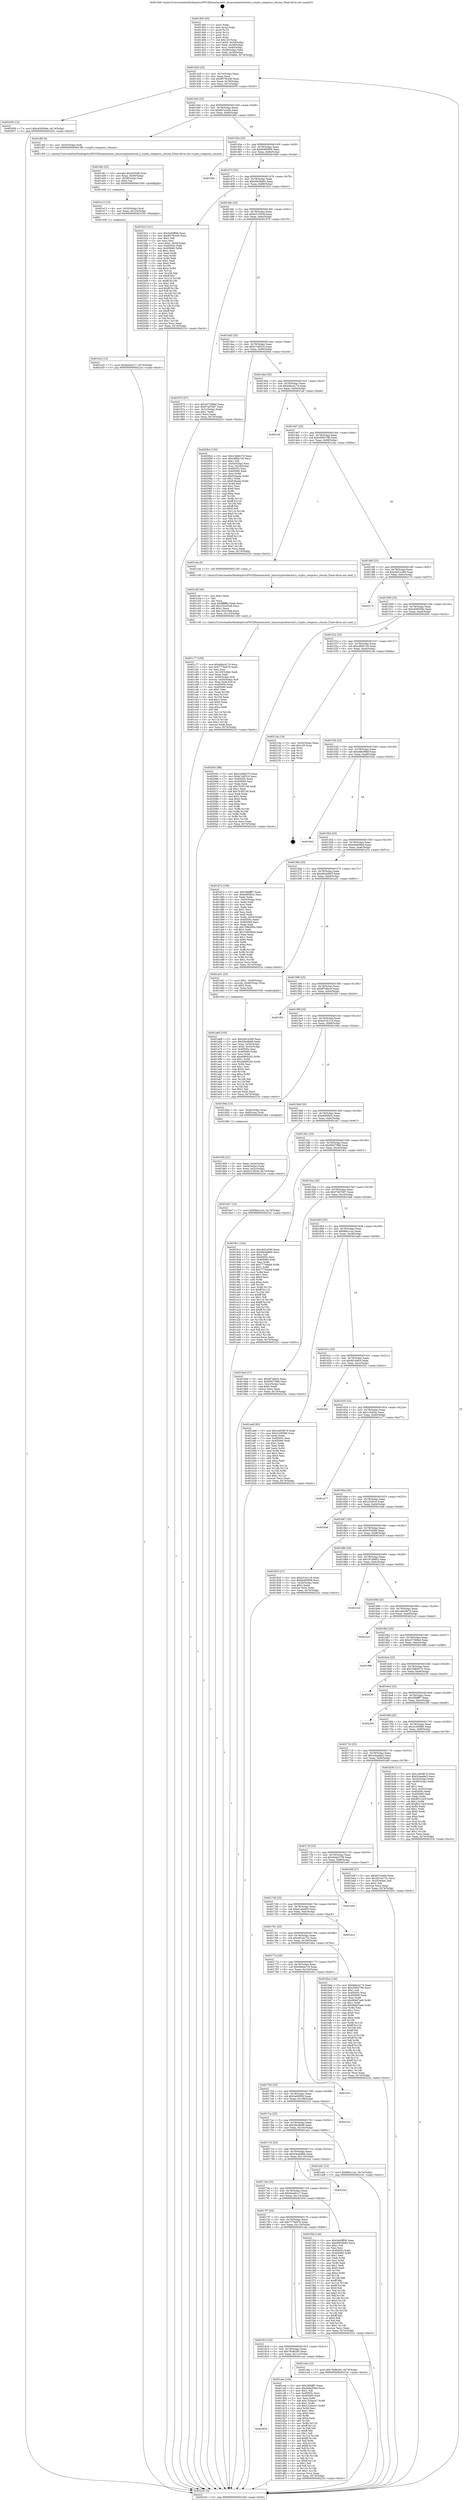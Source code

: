 digraph "0x401400" {
  label = "0x401400 (/mnt/c/Users/mathe/Desktop/tcc/POCII/binaries/extr_linuxcryptointernal.h_crypto_compress_ctxsize_Final-ollvm.out::main(0))"
  labelloc = "t"
  node[shape=record]

  Entry [label="",width=0.3,height=0.3,shape=circle,fillcolor=black,style=filled]
  "0x40142d" [label="{
     0x40142d [23]\l
     | [instrs]\l
     &nbsp;&nbsp;0x40142d \<+3\>: mov -0x74(%rbp),%eax\l
     &nbsp;&nbsp;0x401430 \<+2\>: mov %eax,%ecx\l
     &nbsp;&nbsp;0x401432 \<+6\>: sub $0x8079c440,%ecx\l
     &nbsp;&nbsp;0x401438 \<+3\>: mov %eax,-0x78(%rbp)\l
     &nbsp;&nbsp;0x40143b \<+3\>: mov %ecx,-0x7c(%rbp)\l
     &nbsp;&nbsp;0x40143e \<+6\>: je 0000000000402050 \<main+0xc50\>\l
  }"]
  "0x402050" [label="{
     0x402050 [12]\l
     | [instrs]\l
     &nbsp;&nbsp;0x402050 \<+7\>: movl $0xc838306e,-0x74(%rbp)\l
     &nbsp;&nbsp;0x402057 \<+5\>: jmp 000000000040223c \<main+0xe3c\>\l
  }"]
  "0x401444" [label="{
     0x401444 [22]\l
     | [instrs]\l
     &nbsp;&nbsp;0x401444 \<+5\>: jmp 0000000000401449 \<main+0x49\>\l
     &nbsp;&nbsp;0x401449 \<+3\>: mov -0x78(%rbp),%eax\l
     &nbsp;&nbsp;0x40144c \<+5\>: sub $0x847ece0e,%eax\l
     &nbsp;&nbsp;0x401451 \<+3\>: mov %eax,-0x80(%rbp)\l
     &nbsp;&nbsp;0x401454 \<+6\>: je 0000000000401df3 \<main+0x9f3\>\l
  }"]
  Exit [label="",width=0.3,height=0.3,shape=circle,fillcolor=black,style=filled,peripheries=2]
  "0x401df3" [label="{
     0x401df3 [9]\l
     | [instrs]\l
     &nbsp;&nbsp;0x401df3 \<+4\>: mov -0x50(%rbp),%rdi\l
     &nbsp;&nbsp;0x401df7 \<+5\>: call 00000000004013f0 \<crypto_compress_ctxsize\>\l
     | [calls]\l
     &nbsp;&nbsp;0x4013f0 \{1\} (/mnt/c/Users/mathe/Desktop/tcc/POCII/binaries/extr_linuxcryptointernal.h_crypto_compress_ctxsize_Final-ollvm.out::crypto_compress_ctxsize)\l
  }"]
  "0x40145a" [label="{
     0x40145a [25]\l
     | [instrs]\l
     &nbsp;&nbsp;0x40145a \<+5\>: jmp 000000000040145f \<main+0x5f\>\l
     &nbsp;&nbsp;0x40145f \<+3\>: mov -0x78(%rbp),%eax\l
     &nbsp;&nbsp;0x401462 \<+5\>: sub $0x8c695f09,%eax\l
     &nbsp;&nbsp;0x401467 \<+6\>: mov %eax,-0x84(%rbp)\l
     &nbsp;&nbsp;0x40146d \<+6\>: je 000000000040184e \<main+0x44e\>\l
  }"]
  "0x401e22" [label="{
     0x401e22 [12]\l
     | [instrs]\l
     &nbsp;&nbsp;0x401e22 \<+7\>: movl $0x6eea61c7,-0x74(%rbp)\l
     &nbsp;&nbsp;0x401e29 \<+5\>: jmp 000000000040223c \<main+0xe3c\>\l
  }"]
  "0x40184e" [label="{
     0x40184e\l
  }", style=dashed]
  "0x401473" [label="{
     0x401473 [25]\l
     | [instrs]\l
     &nbsp;&nbsp;0x401473 \<+5\>: jmp 0000000000401478 \<main+0x78\>\l
     &nbsp;&nbsp;0x401478 \<+3\>: mov -0x78(%rbp),%eax\l
     &nbsp;&nbsp;0x40147b \<+5\>: sub $0x94638d0c,%eax\l
     &nbsp;&nbsp;0x401480 \<+6\>: mov %eax,-0x88(%rbp)\l
     &nbsp;&nbsp;0x401486 \<+6\>: je 0000000000401fc3 \<main+0xbc3\>\l
  }"]
  "0x401e13" [label="{
     0x401e13 [15]\l
     | [instrs]\l
     &nbsp;&nbsp;0x401e13 \<+4\>: mov -0x50(%rbp),%rdi\l
     &nbsp;&nbsp;0x401e17 \<+6\>: mov %eax,-0x124(%rbp)\l
     &nbsp;&nbsp;0x401e1d \<+5\>: call 0000000000401030 \<free@plt\>\l
     | [calls]\l
     &nbsp;&nbsp;0x401030 \{1\} (unknown)\l
  }"]
  "0x401fc3" [label="{
     0x401fc3 [141]\l
     | [instrs]\l
     &nbsp;&nbsp;0x401fc3 \<+5\>: mov $0x5a00ff36,%eax\l
     &nbsp;&nbsp;0x401fc8 \<+5\>: mov $0x8079c440,%ecx\l
     &nbsp;&nbsp;0x401fcd \<+2\>: mov $0x1,%dl\l
     &nbsp;&nbsp;0x401fcf \<+2\>: xor %esi,%esi\l
     &nbsp;&nbsp;0x401fd1 \<+7\>: movl $0x0,-0x34(%rbp)\l
     &nbsp;&nbsp;0x401fd8 \<+7\>: mov 0x40505c,%edi\l
     &nbsp;&nbsp;0x401fdf \<+8\>: mov 0x405060,%r8d\l
     &nbsp;&nbsp;0x401fe7 \<+3\>: sub $0x1,%esi\l
     &nbsp;&nbsp;0x401fea \<+3\>: mov %edi,%r9d\l
     &nbsp;&nbsp;0x401fed \<+3\>: add %esi,%r9d\l
     &nbsp;&nbsp;0x401ff0 \<+4\>: imul %r9d,%edi\l
     &nbsp;&nbsp;0x401ff4 \<+3\>: and $0x1,%edi\l
     &nbsp;&nbsp;0x401ff7 \<+3\>: cmp $0x0,%edi\l
     &nbsp;&nbsp;0x401ffa \<+4\>: sete %r10b\l
     &nbsp;&nbsp;0x401ffe \<+4\>: cmp $0xa,%r8d\l
     &nbsp;&nbsp;0x402002 \<+4\>: setl %r11b\l
     &nbsp;&nbsp;0x402006 \<+3\>: mov %r10b,%bl\l
     &nbsp;&nbsp;0x402009 \<+3\>: xor $0xff,%bl\l
     &nbsp;&nbsp;0x40200c \<+3\>: mov %r11b,%r14b\l
     &nbsp;&nbsp;0x40200f \<+4\>: xor $0xff,%r14b\l
     &nbsp;&nbsp;0x402013 \<+3\>: xor $0x1,%dl\l
     &nbsp;&nbsp;0x402016 \<+3\>: mov %bl,%r15b\l
     &nbsp;&nbsp;0x402019 \<+4\>: and $0xff,%r15b\l
     &nbsp;&nbsp;0x40201d \<+3\>: and %dl,%r10b\l
     &nbsp;&nbsp;0x402020 \<+3\>: mov %r14b,%r12b\l
     &nbsp;&nbsp;0x402023 \<+4\>: and $0xff,%r12b\l
     &nbsp;&nbsp;0x402027 \<+3\>: and %dl,%r11b\l
     &nbsp;&nbsp;0x40202a \<+3\>: or %r10b,%r15b\l
     &nbsp;&nbsp;0x40202d \<+3\>: or %r11b,%r12b\l
     &nbsp;&nbsp;0x402030 \<+3\>: xor %r12b,%r15b\l
     &nbsp;&nbsp;0x402033 \<+3\>: or %r14b,%bl\l
     &nbsp;&nbsp;0x402036 \<+3\>: xor $0xff,%bl\l
     &nbsp;&nbsp;0x402039 \<+3\>: or $0x1,%dl\l
     &nbsp;&nbsp;0x40203c \<+2\>: and %dl,%bl\l
     &nbsp;&nbsp;0x40203e \<+3\>: or %bl,%r15b\l
     &nbsp;&nbsp;0x402041 \<+4\>: test $0x1,%r15b\l
     &nbsp;&nbsp;0x402045 \<+3\>: cmovne %ecx,%eax\l
     &nbsp;&nbsp;0x402048 \<+3\>: mov %eax,-0x74(%rbp)\l
     &nbsp;&nbsp;0x40204b \<+5\>: jmp 000000000040223c \<main+0xe3c\>\l
  }"]
  "0x40148c" [label="{
     0x40148c [25]\l
     | [instrs]\l
     &nbsp;&nbsp;0x40148c \<+5\>: jmp 0000000000401491 \<main+0x91\>\l
     &nbsp;&nbsp;0x401491 \<+3\>: mov -0x78(%rbp),%eax\l
     &nbsp;&nbsp;0x401494 \<+5\>: sub $0xb313054f,%eax\l
     &nbsp;&nbsp;0x401499 \<+6\>: mov %eax,-0x8c(%rbp)\l
     &nbsp;&nbsp;0x40149f \<+6\>: je 0000000000401970 \<main+0x570\>\l
  }"]
  "0x401dfc" [label="{
     0x401dfc [23]\l
     | [instrs]\l
     &nbsp;&nbsp;0x401dfc \<+10\>: movabs $0x4030d6,%rdi\l
     &nbsp;&nbsp;0x401e06 \<+3\>: mov %eax,-0x58(%rbp)\l
     &nbsp;&nbsp;0x401e09 \<+3\>: mov -0x58(%rbp),%esi\l
     &nbsp;&nbsp;0x401e0c \<+2\>: mov $0x0,%al\l
     &nbsp;&nbsp;0x401e0e \<+5\>: call 0000000000401040 \<printf@plt\>\l
     | [calls]\l
     &nbsp;&nbsp;0x401040 \{1\} (unknown)\l
  }"]
  "0x401970" [label="{
     0x401970 [27]\l
     | [instrs]\l
     &nbsp;&nbsp;0x401970 \<+5\>: mov $0x207368e0,%eax\l
     &nbsp;&nbsp;0x401975 \<+5\>: mov $0xf74d7b87,%ecx\l
     &nbsp;&nbsp;0x40197a \<+3\>: mov -0x2c(%rbp),%edx\l
     &nbsp;&nbsp;0x40197d \<+3\>: cmp $0x1,%edx\l
     &nbsp;&nbsp;0x401980 \<+3\>: cmovl %ecx,%eax\l
     &nbsp;&nbsp;0x401983 \<+3\>: mov %eax,-0x74(%rbp)\l
     &nbsp;&nbsp;0x401986 \<+5\>: jmp 000000000040223c \<main+0xe3c\>\l
  }"]
  "0x4014a5" [label="{
     0x4014a5 [25]\l
     | [instrs]\l
     &nbsp;&nbsp;0x4014a5 \<+5\>: jmp 00000000004014aa \<main+0xaa\>\l
     &nbsp;&nbsp;0x4014aa \<+3\>: mov -0x78(%rbp),%eax\l
     &nbsp;&nbsp;0x4014ad \<+5\>: sub $0xb7c6f316,%eax\l
     &nbsp;&nbsp;0x4014b2 \<+6\>: mov %eax,-0x90(%rbp)\l
     &nbsp;&nbsp;0x4014b8 \<+6\>: je 00000000004020b4 \<main+0xcb4\>\l
  }"]
  "0x401829" [label="{
     0x401829\l
  }", style=dashed]
  "0x4020b4" [label="{
     0x4020b4 [150]\l
     | [instrs]\l
     &nbsp;&nbsp;0x4020b4 \<+5\>: mov $0x23db8270,%eax\l
     &nbsp;&nbsp;0x4020b9 \<+5\>: mov $0xc8f0b129,%ecx\l
     &nbsp;&nbsp;0x4020be \<+2\>: mov $0x1,%dl\l
     &nbsp;&nbsp;0x4020c0 \<+3\>: mov -0x34(%rbp),%esi\l
     &nbsp;&nbsp;0x4020c3 \<+3\>: mov %esi,-0x24(%rbp)\l
     &nbsp;&nbsp;0x4020c6 \<+7\>: mov 0x40505c,%esi\l
     &nbsp;&nbsp;0x4020cd \<+7\>: mov 0x405060,%edi\l
     &nbsp;&nbsp;0x4020d4 \<+3\>: mov %esi,%r8d\l
     &nbsp;&nbsp;0x4020d7 \<+7\>: add $0xf19aa4e,%r8d\l
     &nbsp;&nbsp;0x4020de \<+4\>: sub $0x1,%r8d\l
     &nbsp;&nbsp;0x4020e2 \<+7\>: sub $0xf19aa4e,%r8d\l
     &nbsp;&nbsp;0x4020e9 \<+4\>: imul %r8d,%esi\l
     &nbsp;&nbsp;0x4020ed \<+3\>: and $0x1,%esi\l
     &nbsp;&nbsp;0x4020f0 \<+3\>: cmp $0x0,%esi\l
     &nbsp;&nbsp;0x4020f3 \<+4\>: sete %r9b\l
     &nbsp;&nbsp;0x4020f7 \<+3\>: cmp $0xa,%edi\l
     &nbsp;&nbsp;0x4020fa \<+4\>: setl %r10b\l
     &nbsp;&nbsp;0x4020fe \<+3\>: mov %r9b,%r11b\l
     &nbsp;&nbsp;0x402101 \<+4\>: xor $0xff,%r11b\l
     &nbsp;&nbsp;0x402105 \<+3\>: mov %r10b,%bl\l
     &nbsp;&nbsp;0x402108 \<+3\>: xor $0xff,%bl\l
     &nbsp;&nbsp;0x40210b \<+3\>: xor $0x0,%dl\l
     &nbsp;&nbsp;0x40210e \<+3\>: mov %r11b,%r14b\l
     &nbsp;&nbsp;0x402111 \<+4\>: and $0x0,%r14b\l
     &nbsp;&nbsp;0x402115 \<+3\>: and %dl,%r9b\l
     &nbsp;&nbsp;0x402118 \<+3\>: mov %bl,%r15b\l
     &nbsp;&nbsp;0x40211b \<+4\>: and $0x0,%r15b\l
     &nbsp;&nbsp;0x40211f \<+3\>: and %dl,%r10b\l
     &nbsp;&nbsp;0x402122 \<+3\>: or %r9b,%r14b\l
     &nbsp;&nbsp;0x402125 \<+3\>: or %r10b,%r15b\l
     &nbsp;&nbsp;0x402128 \<+3\>: xor %r15b,%r14b\l
     &nbsp;&nbsp;0x40212b \<+3\>: or %bl,%r11b\l
     &nbsp;&nbsp;0x40212e \<+4\>: xor $0xff,%r11b\l
     &nbsp;&nbsp;0x402132 \<+3\>: or $0x0,%dl\l
     &nbsp;&nbsp;0x402135 \<+3\>: and %dl,%r11b\l
     &nbsp;&nbsp;0x402138 \<+3\>: or %r11b,%r14b\l
     &nbsp;&nbsp;0x40213b \<+4\>: test $0x1,%r14b\l
     &nbsp;&nbsp;0x40213f \<+3\>: cmovne %ecx,%eax\l
     &nbsp;&nbsp;0x402142 \<+3\>: mov %eax,-0x74(%rbp)\l
     &nbsp;&nbsp;0x402145 \<+5\>: jmp 000000000040223c \<main+0xe3c\>\l
  }"]
  "0x4014be" [label="{
     0x4014be [25]\l
     | [instrs]\l
     &nbsp;&nbsp;0x4014be \<+5\>: jmp 00000000004014c3 \<main+0xc3\>\l
     &nbsp;&nbsp;0x4014c3 \<+3\>: mov -0x78(%rbp),%eax\l
     &nbsp;&nbsp;0x4014c6 \<+5\>: sub $0xbbbc4174,%eax\l
     &nbsp;&nbsp;0x4014cb \<+6\>: mov %eax,-0x94(%rbp)\l
     &nbsp;&nbsp;0x4014d1 \<+6\>: je 00000000004021af \<main+0xdaf\>\l
  }"]
  "0x401cea" [label="{
     0x401cea [144]\l
     | [instrs]\l
     &nbsp;&nbsp;0x401cea \<+5\>: mov $0x28fdfff7,%eax\l
     &nbsp;&nbsp;0x401cef \<+5\>: mov $0xd4de00bd,%ecx\l
     &nbsp;&nbsp;0x401cf4 \<+2\>: mov $0x1,%dl\l
     &nbsp;&nbsp;0x401cf6 \<+7\>: mov 0x40505c,%esi\l
     &nbsp;&nbsp;0x401cfd \<+7\>: mov 0x405060,%edi\l
     &nbsp;&nbsp;0x401d04 \<+3\>: mov %esi,%r8d\l
     &nbsp;&nbsp;0x401d07 \<+7\>: add $0x132dace7,%r8d\l
     &nbsp;&nbsp;0x401d0e \<+4\>: sub $0x1,%r8d\l
     &nbsp;&nbsp;0x401d12 \<+7\>: sub $0x132dace7,%r8d\l
     &nbsp;&nbsp;0x401d19 \<+4\>: imul %r8d,%esi\l
     &nbsp;&nbsp;0x401d1d \<+3\>: and $0x1,%esi\l
     &nbsp;&nbsp;0x401d20 \<+3\>: cmp $0x0,%esi\l
     &nbsp;&nbsp;0x401d23 \<+4\>: sete %r9b\l
     &nbsp;&nbsp;0x401d27 \<+3\>: cmp $0xa,%edi\l
     &nbsp;&nbsp;0x401d2a \<+4\>: setl %r10b\l
     &nbsp;&nbsp;0x401d2e \<+3\>: mov %r9b,%r11b\l
     &nbsp;&nbsp;0x401d31 \<+4\>: xor $0xff,%r11b\l
     &nbsp;&nbsp;0x401d35 \<+3\>: mov %r10b,%bl\l
     &nbsp;&nbsp;0x401d38 \<+3\>: xor $0xff,%bl\l
     &nbsp;&nbsp;0x401d3b \<+3\>: xor $0x1,%dl\l
     &nbsp;&nbsp;0x401d3e \<+3\>: mov %r11b,%r14b\l
     &nbsp;&nbsp;0x401d41 \<+4\>: and $0xff,%r14b\l
     &nbsp;&nbsp;0x401d45 \<+3\>: and %dl,%r9b\l
     &nbsp;&nbsp;0x401d48 \<+3\>: mov %bl,%r15b\l
     &nbsp;&nbsp;0x401d4b \<+4\>: and $0xff,%r15b\l
     &nbsp;&nbsp;0x401d4f \<+3\>: and %dl,%r10b\l
     &nbsp;&nbsp;0x401d52 \<+3\>: or %r9b,%r14b\l
     &nbsp;&nbsp;0x401d55 \<+3\>: or %r10b,%r15b\l
     &nbsp;&nbsp;0x401d58 \<+3\>: xor %r15b,%r14b\l
     &nbsp;&nbsp;0x401d5b \<+3\>: or %bl,%r11b\l
     &nbsp;&nbsp;0x401d5e \<+4\>: xor $0xff,%r11b\l
     &nbsp;&nbsp;0x401d62 \<+3\>: or $0x1,%dl\l
     &nbsp;&nbsp;0x401d65 \<+3\>: and %dl,%r11b\l
     &nbsp;&nbsp;0x401d68 \<+3\>: or %r11b,%r14b\l
     &nbsp;&nbsp;0x401d6b \<+4\>: test $0x1,%r14b\l
     &nbsp;&nbsp;0x401d6f \<+3\>: cmovne %ecx,%eax\l
     &nbsp;&nbsp;0x401d72 \<+3\>: mov %eax,-0x74(%rbp)\l
     &nbsp;&nbsp;0x401d75 \<+5\>: jmp 000000000040223c \<main+0xe3c\>\l
  }"]
  "0x4021af" [label="{
     0x4021af\l
  }", style=dashed]
  "0x4014d7" [label="{
     0x4014d7 [25]\l
     | [instrs]\l
     &nbsp;&nbsp;0x4014d7 \<+5\>: jmp 00000000004014dc \<main+0xdc\>\l
     &nbsp;&nbsp;0x4014dc \<+3\>: mov -0x78(%rbp),%eax\l
     &nbsp;&nbsp;0x4014df \<+5\>: sub $0xc090279b,%eax\l
     &nbsp;&nbsp;0x4014e4 \<+6\>: mov %eax,-0x98(%rbp)\l
     &nbsp;&nbsp;0x4014ea \<+6\>: je 0000000000401c4a \<main+0x84a\>\l
  }"]
  "0x401810" [label="{
     0x401810 [25]\l
     | [instrs]\l
     &nbsp;&nbsp;0x401810 \<+5\>: jmp 0000000000401815 \<main+0x415\>\l
     &nbsp;&nbsp;0x401815 \<+3\>: mov -0x78(%rbp),%eax\l
     &nbsp;&nbsp;0x401818 \<+5\>: sub $0x78cf6295,%eax\l
     &nbsp;&nbsp;0x40181d \<+6\>: mov %eax,-0x11c(%rbp)\l
     &nbsp;&nbsp;0x401823 \<+6\>: je 0000000000401cea \<main+0x8ea\>\l
  }"]
  "0x401c4a" [label="{
     0x401c4a [5]\l
     | [instrs]\l
     &nbsp;&nbsp;0x401c4a \<+5\>: call 0000000000401160 \<next_i\>\l
     | [calls]\l
     &nbsp;&nbsp;0x401160 \{1\} (/mnt/c/Users/mathe/Desktop/tcc/POCII/binaries/extr_linuxcryptointernal.h_crypto_compress_ctxsize_Final-ollvm.out::next_i)\l
  }"]
  "0x4014f0" [label="{
     0x4014f0 [25]\l
     | [instrs]\l
     &nbsp;&nbsp;0x4014f0 \<+5\>: jmp 00000000004014f5 \<main+0xf5\>\l
     &nbsp;&nbsp;0x4014f5 \<+3\>: mov -0x78(%rbp),%eax\l
     &nbsp;&nbsp;0x4014f8 \<+5\>: sub $0xc6d1a399,%eax\l
     &nbsp;&nbsp;0x4014fd \<+6\>: mov %eax,-0x9c(%rbp)\l
     &nbsp;&nbsp;0x401503 \<+6\>: je 0000000000402175 \<main+0xd75\>\l
  }"]
  "0x401cde" [label="{
     0x401cde [12]\l
     | [instrs]\l
     &nbsp;&nbsp;0x401cde \<+7\>: movl $0x78cf6295,-0x74(%rbp)\l
     &nbsp;&nbsp;0x401ce5 \<+5\>: jmp 000000000040223c \<main+0xe3c\>\l
  }"]
  "0x402175" [label="{
     0x402175\l
  }", style=dashed]
  "0x401509" [label="{
     0x401509 [25]\l
     | [instrs]\l
     &nbsp;&nbsp;0x401509 \<+5\>: jmp 000000000040150e \<main+0x10e\>\l
     &nbsp;&nbsp;0x40150e \<+3\>: mov -0x78(%rbp),%eax\l
     &nbsp;&nbsp;0x401511 \<+5\>: sub $0xc838306e,%eax\l
     &nbsp;&nbsp;0x401516 \<+6\>: mov %eax,-0xa0(%rbp)\l
     &nbsp;&nbsp;0x40151c \<+6\>: je 000000000040205c \<main+0xc5c\>\l
  }"]
  "0x4017f7" [label="{
     0x4017f7 [25]\l
     | [instrs]\l
     &nbsp;&nbsp;0x4017f7 \<+5\>: jmp 00000000004017fc \<main+0x3fc\>\l
     &nbsp;&nbsp;0x4017fc \<+3\>: mov -0x78(%rbp),%eax\l
     &nbsp;&nbsp;0x4017ff \<+5\>: sub $0x7779a97b,%eax\l
     &nbsp;&nbsp;0x401804 \<+6\>: mov %eax,-0x118(%rbp)\l
     &nbsp;&nbsp;0x40180a \<+6\>: je 0000000000401cde \<main+0x8de\>\l
  }"]
  "0x40205c" [label="{
     0x40205c [88]\l
     | [instrs]\l
     &nbsp;&nbsp;0x40205c \<+5\>: mov $0x23db8270,%eax\l
     &nbsp;&nbsp;0x402061 \<+5\>: mov $0xb7c6f316,%ecx\l
     &nbsp;&nbsp;0x402066 \<+7\>: mov 0x40505c,%edx\l
     &nbsp;&nbsp;0x40206d \<+7\>: mov 0x405060,%esi\l
     &nbsp;&nbsp;0x402074 \<+2\>: mov %edx,%edi\l
     &nbsp;&nbsp;0x402076 \<+6\>: sub $0x7b3f3136,%edi\l
     &nbsp;&nbsp;0x40207c \<+3\>: sub $0x1,%edi\l
     &nbsp;&nbsp;0x40207f \<+6\>: add $0x7b3f3136,%edi\l
     &nbsp;&nbsp;0x402085 \<+3\>: imul %edi,%edx\l
     &nbsp;&nbsp;0x402088 \<+3\>: and $0x1,%edx\l
     &nbsp;&nbsp;0x40208b \<+3\>: cmp $0x0,%edx\l
     &nbsp;&nbsp;0x40208e \<+4\>: sete %r8b\l
     &nbsp;&nbsp;0x402092 \<+3\>: cmp $0xa,%esi\l
     &nbsp;&nbsp;0x402095 \<+4\>: setl %r9b\l
     &nbsp;&nbsp;0x402099 \<+3\>: mov %r8b,%r10b\l
     &nbsp;&nbsp;0x40209c \<+3\>: and %r9b,%r10b\l
     &nbsp;&nbsp;0x40209f \<+3\>: xor %r9b,%r8b\l
     &nbsp;&nbsp;0x4020a2 \<+3\>: or %r8b,%r10b\l
     &nbsp;&nbsp;0x4020a5 \<+4\>: test $0x1,%r10b\l
     &nbsp;&nbsp;0x4020a9 \<+3\>: cmovne %ecx,%eax\l
     &nbsp;&nbsp;0x4020ac \<+3\>: mov %eax,-0x74(%rbp)\l
     &nbsp;&nbsp;0x4020af \<+5\>: jmp 000000000040223c \<main+0xe3c\>\l
  }"]
  "0x401522" [label="{
     0x401522 [25]\l
     | [instrs]\l
     &nbsp;&nbsp;0x401522 \<+5\>: jmp 0000000000401527 \<main+0x127\>\l
     &nbsp;&nbsp;0x401527 \<+3\>: mov -0x78(%rbp),%eax\l
     &nbsp;&nbsp;0x40152a \<+5\>: sub $0xc8f0b129,%eax\l
     &nbsp;&nbsp;0x40152f \<+6\>: mov %eax,-0xa4(%rbp)\l
     &nbsp;&nbsp;0x401535 \<+6\>: je 000000000040214a \<main+0xd4a\>\l
  }"]
  "0x401f3d" [label="{
     0x401f3d [134]\l
     | [instrs]\l
     &nbsp;&nbsp;0x401f3d \<+5\>: mov $0x5a00ff36,%eax\l
     &nbsp;&nbsp;0x401f42 \<+5\>: mov $0x94638d0c,%ecx\l
     &nbsp;&nbsp;0x401f47 \<+2\>: mov $0x1,%dl\l
     &nbsp;&nbsp;0x401f49 \<+2\>: xor %esi,%esi\l
     &nbsp;&nbsp;0x401f4b \<+7\>: mov 0x40505c,%edi\l
     &nbsp;&nbsp;0x401f52 \<+8\>: mov 0x405060,%r8d\l
     &nbsp;&nbsp;0x401f5a \<+3\>: sub $0x1,%esi\l
     &nbsp;&nbsp;0x401f5d \<+3\>: mov %edi,%r9d\l
     &nbsp;&nbsp;0x401f60 \<+3\>: add %esi,%r9d\l
     &nbsp;&nbsp;0x401f63 \<+4\>: imul %r9d,%edi\l
     &nbsp;&nbsp;0x401f67 \<+3\>: and $0x1,%edi\l
     &nbsp;&nbsp;0x401f6a \<+3\>: cmp $0x0,%edi\l
     &nbsp;&nbsp;0x401f6d \<+4\>: sete %r10b\l
     &nbsp;&nbsp;0x401f71 \<+4\>: cmp $0xa,%r8d\l
     &nbsp;&nbsp;0x401f75 \<+4\>: setl %r11b\l
     &nbsp;&nbsp;0x401f79 \<+3\>: mov %r10b,%bl\l
     &nbsp;&nbsp;0x401f7c \<+3\>: xor $0xff,%bl\l
     &nbsp;&nbsp;0x401f7f \<+3\>: mov %r11b,%r14b\l
     &nbsp;&nbsp;0x401f82 \<+4\>: xor $0xff,%r14b\l
     &nbsp;&nbsp;0x401f86 \<+3\>: xor $0x0,%dl\l
     &nbsp;&nbsp;0x401f89 \<+3\>: mov %bl,%r15b\l
     &nbsp;&nbsp;0x401f8c \<+4\>: and $0x0,%r15b\l
     &nbsp;&nbsp;0x401f90 \<+3\>: and %dl,%r10b\l
     &nbsp;&nbsp;0x401f93 \<+3\>: mov %r14b,%r12b\l
     &nbsp;&nbsp;0x401f96 \<+4\>: and $0x0,%r12b\l
     &nbsp;&nbsp;0x401f9a \<+3\>: and %dl,%r11b\l
     &nbsp;&nbsp;0x401f9d \<+3\>: or %r10b,%r15b\l
     &nbsp;&nbsp;0x401fa0 \<+3\>: or %r11b,%r12b\l
     &nbsp;&nbsp;0x401fa3 \<+3\>: xor %r12b,%r15b\l
     &nbsp;&nbsp;0x401fa6 \<+3\>: or %r14b,%bl\l
     &nbsp;&nbsp;0x401fa9 \<+3\>: xor $0xff,%bl\l
     &nbsp;&nbsp;0x401fac \<+3\>: or $0x0,%dl\l
     &nbsp;&nbsp;0x401faf \<+2\>: and %dl,%bl\l
     &nbsp;&nbsp;0x401fb1 \<+3\>: or %bl,%r15b\l
     &nbsp;&nbsp;0x401fb4 \<+4\>: test $0x1,%r15b\l
     &nbsp;&nbsp;0x401fb8 \<+3\>: cmovne %ecx,%eax\l
     &nbsp;&nbsp;0x401fbb \<+3\>: mov %eax,-0x74(%rbp)\l
     &nbsp;&nbsp;0x401fbe \<+5\>: jmp 000000000040223c \<main+0xe3c\>\l
  }"]
  "0x40214a" [label="{
     0x40214a [19]\l
     | [instrs]\l
     &nbsp;&nbsp;0x40214a \<+3\>: mov -0x24(%rbp),%eax\l
     &nbsp;&nbsp;0x40214d \<+7\>: add $0x120,%rsp\l
     &nbsp;&nbsp;0x402154 \<+1\>: pop %rbx\l
     &nbsp;&nbsp;0x402155 \<+2\>: pop %r12\l
     &nbsp;&nbsp;0x402157 \<+2\>: pop %r14\l
     &nbsp;&nbsp;0x402159 \<+2\>: pop %r15\l
     &nbsp;&nbsp;0x40215b \<+1\>: pop %rbp\l
     &nbsp;&nbsp;0x40215c \<+1\>: ret\l
  }"]
  "0x40153b" [label="{
     0x40153b [25]\l
     | [instrs]\l
     &nbsp;&nbsp;0x40153b \<+5\>: jmp 0000000000401540 \<main+0x140\>\l
     &nbsp;&nbsp;0x401540 \<+3\>: mov -0x78(%rbp),%eax\l
     &nbsp;&nbsp;0x401543 \<+5\>: sub $0xd08c96bf,%eax\l
     &nbsp;&nbsp;0x401548 \<+6\>: mov %eax,-0xa8(%rbp)\l
     &nbsp;&nbsp;0x40154e \<+6\>: je 0000000000401942 \<main+0x542\>\l
  }"]
  "0x4017de" [label="{
     0x4017de [25]\l
     | [instrs]\l
     &nbsp;&nbsp;0x4017de \<+5\>: jmp 00000000004017e3 \<main+0x3e3\>\l
     &nbsp;&nbsp;0x4017e3 \<+3\>: mov -0x78(%rbp),%eax\l
     &nbsp;&nbsp;0x4017e6 \<+5\>: sub $0x6eea61c7,%eax\l
     &nbsp;&nbsp;0x4017eb \<+6\>: mov %eax,-0x114(%rbp)\l
     &nbsp;&nbsp;0x4017f1 \<+6\>: je 0000000000401f3d \<main+0xb3d\>\l
  }"]
  "0x401942" [label="{
     0x401942\l
  }", style=dashed]
  "0x401554" [label="{
     0x401554 [25]\l
     | [instrs]\l
     &nbsp;&nbsp;0x401554 \<+5\>: jmp 0000000000401559 \<main+0x159\>\l
     &nbsp;&nbsp;0x401559 \<+3\>: mov -0x78(%rbp),%eax\l
     &nbsp;&nbsp;0x40155c \<+5\>: sub $0xd4de00bd,%eax\l
     &nbsp;&nbsp;0x401561 \<+6\>: mov %eax,-0xac(%rbp)\l
     &nbsp;&nbsp;0x401567 \<+6\>: je 0000000000401d7a \<main+0x97a\>\l
  }"]
  "0x401e2e" [label="{
     0x401e2e\l
  }", style=dashed]
  "0x401d7a" [label="{
     0x401d7a [109]\l
     | [instrs]\l
     &nbsp;&nbsp;0x401d7a \<+5\>: mov $0x28fdfff7,%eax\l
     &nbsp;&nbsp;0x401d7f \<+5\>: mov $0xe685fe3c,%ecx\l
     &nbsp;&nbsp;0x401d84 \<+2\>: xor %edx,%edx\l
     &nbsp;&nbsp;0x401d86 \<+3\>: mov -0x54(%rbp),%esi\l
     &nbsp;&nbsp;0x401d89 \<+2\>: mov %edx,%edi\l
     &nbsp;&nbsp;0x401d8b \<+2\>: sub %esi,%edi\l
     &nbsp;&nbsp;0x401d8d \<+2\>: mov %edx,%esi\l
     &nbsp;&nbsp;0x401d8f \<+3\>: sub $0x1,%esi\l
     &nbsp;&nbsp;0x401d92 \<+2\>: add %esi,%edi\l
     &nbsp;&nbsp;0x401d94 \<+2\>: sub %edi,%edx\l
     &nbsp;&nbsp;0x401d96 \<+3\>: mov %edx,-0x54(%rbp)\l
     &nbsp;&nbsp;0x401d99 \<+7\>: mov 0x40505c,%edx\l
     &nbsp;&nbsp;0x401da0 \<+7\>: mov 0x405060,%esi\l
     &nbsp;&nbsp;0x401da7 \<+2\>: mov %edx,%edi\l
     &nbsp;&nbsp;0x401da9 \<+6\>: sub $0x708b585e,%edi\l
     &nbsp;&nbsp;0x401daf \<+3\>: sub $0x1,%edi\l
     &nbsp;&nbsp;0x401db2 \<+6\>: add $0x708b585e,%edi\l
     &nbsp;&nbsp;0x401db8 \<+3\>: imul %edi,%edx\l
     &nbsp;&nbsp;0x401dbb \<+3\>: and $0x1,%edx\l
     &nbsp;&nbsp;0x401dbe \<+3\>: cmp $0x0,%edx\l
     &nbsp;&nbsp;0x401dc1 \<+4\>: sete %r8b\l
     &nbsp;&nbsp;0x401dc5 \<+3\>: cmp $0xa,%esi\l
     &nbsp;&nbsp;0x401dc8 \<+4\>: setl %r9b\l
     &nbsp;&nbsp;0x401dcc \<+3\>: mov %r8b,%r10b\l
     &nbsp;&nbsp;0x401dcf \<+3\>: and %r9b,%r10b\l
     &nbsp;&nbsp;0x401dd2 \<+3\>: xor %r9b,%r8b\l
     &nbsp;&nbsp;0x401dd5 \<+3\>: or %r8b,%r10b\l
     &nbsp;&nbsp;0x401dd8 \<+4\>: test $0x1,%r10b\l
     &nbsp;&nbsp;0x401ddc \<+3\>: cmovne %ecx,%eax\l
     &nbsp;&nbsp;0x401ddf \<+3\>: mov %eax,-0x74(%rbp)\l
     &nbsp;&nbsp;0x401de2 \<+5\>: jmp 000000000040223c \<main+0xe3c\>\l
  }"]
  "0x40156d" [label="{
     0x40156d [25]\l
     | [instrs]\l
     &nbsp;&nbsp;0x40156d \<+5\>: jmp 0000000000401572 \<main+0x172\>\l
     &nbsp;&nbsp;0x401572 \<+3\>: mov -0x78(%rbp),%eax\l
     &nbsp;&nbsp;0x401575 \<+5\>: sub $0xd6c6a865,%eax\l
     &nbsp;&nbsp;0x40157a \<+6\>: mov %eax,-0xb0(%rbp)\l
     &nbsp;&nbsp;0x401580 \<+6\>: je 0000000000401a51 \<main+0x651\>\l
  }"]
  "0x401c77" [label="{
     0x401c77 [103]\l
     | [instrs]\l
     &nbsp;&nbsp;0x401c77 \<+5\>: mov $0xbbbc4174,%ecx\l
     &nbsp;&nbsp;0x401c7c \<+5\>: mov $0x7779a97b,%edx\l
     &nbsp;&nbsp;0x401c81 \<+2\>: xor %esi,%esi\l
     &nbsp;&nbsp;0x401c83 \<+6\>: mov -0x120(%rbp),%edi\l
     &nbsp;&nbsp;0x401c89 \<+3\>: imul %eax,%edi\l
     &nbsp;&nbsp;0x401c8c \<+4\>: mov -0x50(%rbp),%r8\l
     &nbsp;&nbsp;0x401c90 \<+4\>: movslq -0x54(%rbp),%r9\l
     &nbsp;&nbsp;0x401c94 \<+4\>: mov %edi,(%r8,%r9,4)\l
     &nbsp;&nbsp;0x401c98 \<+7\>: mov 0x40505c,%eax\l
     &nbsp;&nbsp;0x401c9f \<+7\>: mov 0x405060,%edi\l
     &nbsp;&nbsp;0x401ca6 \<+3\>: sub $0x1,%esi\l
     &nbsp;&nbsp;0x401ca9 \<+3\>: mov %eax,%r10d\l
     &nbsp;&nbsp;0x401cac \<+3\>: add %esi,%r10d\l
     &nbsp;&nbsp;0x401caf \<+4\>: imul %r10d,%eax\l
     &nbsp;&nbsp;0x401cb3 \<+3\>: and $0x1,%eax\l
     &nbsp;&nbsp;0x401cb6 \<+3\>: cmp $0x0,%eax\l
     &nbsp;&nbsp;0x401cb9 \<+4\>: sete %r11b\l
     &nbsp;&nbsp;0x401cbd \<+3\>: cmp $0xa,%edi\l
     &nbsp;&nbsp;0x401cc0 \<+3\>: setl %bl\l
     &nbsp;&nbsp;0x401cc3 \<+3\>: mov %r11b,%r14b\l
     &nbsp;&nbsp;0x401cc6 \<+3\>: and %bl,%r14b\l
     &nbsp;&nbsp;0x401cc9 \<+3\>: xor %bl,%r11b\l
     &nbsp;&nbsp;0x401ccc \<+3\>: or %r11b,%r14b\l
     &nbsp;&nbsp;0x401ccf \<+4\>: test $0x1,%r14b\l
     &nbsp;&nbsp;0x401cd3 \<+3\>: cmovne %edx,%ecx\l
     &nbsp;&nbsp;0x401cd6 \<+3\>: mov %ecx,-0x74(%rbp)\l
     &nbsp;&nbsp;0x401cd9 \<+5\>: jmp 000000000040223c \<main+0xe3c\>\l
  }"]
  "0x401a51" [label="{
     0x401a51 [23]\l
     | [instrs]\l
     &nbsp;&nbsp;0x401a51 \<+7\>: movl $0x1,-0x48(%rbp)\l
     &nbsp;&nbsp;0x401a58 \<+4\>: movslq -0x48(%rbp),%rax\l
     &nbsp;&nbsp;0x401a5c \<+4\>: shl $0x2,%rax\l
     &nbsp;&nbsp;0x401a60 \<+3\>: mov %rax,%rdi\l
     &nbsp;&nbsp;0x401a63 \<+5\>: call 0000000000401050 \<malloc@plt\>\l
     | [calls]\l
     &nbsp;&nbsp;0x401050 \{1\} (unknown)\l
  }"]
  "0x401586" [label="{
     0x401586 [25]\l
     | [instrs]\l
     &nbsp;&nbsp;0x401586 \<+5\>: jmp 000000000040158b \<main+0x18b\>\l
     &nbsp;&nbsp;0x40158b \<+3\>: mov -0x78(%rbp),%eax\l
     &nbsp;&nbsp;0x40158e \<+5\>: sub $0xdf7e8ec0,%eax\l
     &nbsp;&nbsp;0x401593 \<+6\>: mov %eax,-0xb4(%rbp)\l
     &nbsp;&nbsp;0x401599 \<+6\>: je 0000000000401f20 \<main+0xb20\>\l
  }"]
  "0x401c4f" [label="{
     0x401c4f [40]\l
     | [instrs]\l
     &nbsp;&nbsp;0x401c4f \<+5\>: mov $0x2,%ecx\l
     &nbsp;&nbsp;0x401c54 \<+1\>: cltd\l
     &nbsp;&nbsp;0x401c55 \<+2\>: idiv %ecx\l
     &nbsp;&nbsp;0x401c57 \<+6\>: imul $0xfffffffe,%edx,%ecx\l
     &nbsp;&nbsp;0x401c5d \<+6\>: add $0x102e35a8,%ecx\l
     &nbsp;&nbsp;0x401c63 \<+3\>: add $0x1,%ecx\l
     &nbsp;&nbsp;0x401c66 \<+6\>: sub $0x102e35a8,%ecx\l
     &nbsp;&nbsp;0x401c6c \<+6\>: mov %ecx,-0x120(%rbp)\l
     &nbsp;&nbsp;0x401c72 \<+5\>: call 0000000000401160 \<next_i\>\l
     | [calls]\l
     &nbsp;&nbsp;0x401160 \{1\} (/mnt/c/Users/mathe/Desktop/tcc/POCII/binaries/extr_linuxcryptointernal.h_crypto_compress_ctxsize_Final-ollvm.out::next_i)\l
  }"]
  "0x401f20" [label="{
     0x401f20\l
  }", style=dashed]
  "0x40159f" [label="{
     0x40159f [25]\l
     | [instrs]\l
     &nbsp;&nbsp;0x40159f \<+5\>: jmp 00000000004015a4 \<main+0x1a4\>\l
     &nbsp;&nbsp;0x4015a4 \<+3\>: mov -0x78(%rbp),%eax\l
     &nbsp;&nbsp;0x4015a7 \<+5\>: sub $0xe51fc118,%eax\l
     &nbsp;&nbsp;0x4015ac \<+6\>: mov %eax,-0xb8(%rbp)\l
     &nbsp;&nbsp;0x4015b2 \<+6\>: je 000000000040194e \<main+0x54e\>\l
  }"]
  "0x4017c5" [label="{
     0x4017c5 [25]\l
     | [instrs]\l
     &nbsp;&nbsp;0x4017c5 \<+5\>: jmp 00000000004017ca \<main+0x3ca\>\l
     &nbsp;&nbsp;0x4017ca \<+3\>: mov -0x78(%rbp),%eax\l
     &nbsp;&nbsp;0x4017cd \<+5\>: sub $0x63e4dd84,%eax\l
     &nbsp;&nbsp;0x4017d2 \<+6\>: mov %eax,-0x110(%rbp)\l
     &nbsp;&nbsp;0x4017d8 \<+6\>: je 0000000000401e2e \<main+0xa2e\>\l
  }"]
  "0x40194e" [label="{
     0x40194e [13]\l
     | [instrs]\l
     &nbsp;&nbsp;0x40194e \<+4\>: mov -0x40(%rbp),%rax\l
     &nbsp;&nbsp;0x401952 \<+4\>: mov 0x8(%rax),%rdi\l
     &nbsp;&nbsp;0x401956 \<+5\>: call 0000000000401060 \<atoi@plt\>\l
     | [calls]\l
     &nbsp;&nbsp;0x401060 \{1\} (unknown)\l
  }"]
  "0x4015b8" [label="{
     0x4015b8 [25]\l
     | [instrs]\l
     &nbsp;&nbsp;0x4015b8 \<+5\>: jmp 00000000004015bd \<main+0x1bd\>\l
     &nbsp;&nbsp;0x4015bd \<+3\>: mov -0x78(%rbp),%eax\l
     &nbsp;&nbsp;0x4015c0 \<+5\>: sub $0xe685fe3c,%eax\l
     &nbsp;&nbsp;0x4015c5 \<+6\>: mov %eax,-0xbc(%rbp)\l
     &nbsp;&nbsp;0x4015cb \<+6\>: je 0000000000401de7 \<main+0x9e7\>\l
  }"]
  "0x401ad1" [label="{
     0x401ad1 [12]\l
     | [instrs]\l
     &nbsp;&nbsp;0x401ad1 \<+7\>: movl $0xf9dcc1ec,-0x74(%rbp)\l
     &nbsp;&nbsp;0x401ad8 \<+5\>: jmp 000000000040223c \<main+0xe3c\>\l
  }"]
  "0x401de7" [label="{
     0x401de7 [12]\l
     | [instrs]\l
     &nbsp;&nbsp;0x401de7 \<+7\>: movl $0xf9dcc1ec,-0x74(%rbp)\l
     &nbsp;&nbsp;0x401dee \<+5\>: jmp 000000000040223c \<main+0xe3c\>\l
  }"]
  "0x4015d1" [label="{
     0x4015d1 [25]\l
     | [instrs]\l
     &nbsp;&nbsp;0x4015d1 \<+5\>: jmp 00000000004015d6 \<main+0x1d6\>\l
     &nbsp;&nbsp;0x4015d6 \<+3\>: mov -0x78(%rbp),%eax\l
     &nbsp;&nbsp;0x4015d9 \<+5\>: sub $0xf3627986,%eax\l
     &nbsp;&nbsp;0x4015de \<+6\>: mov %eax,-0xc0(%rbp)\l
     &nbsp;&nbsp;0x4015e4 \<+6\>: je 00000000004019c1 \<main+0x5c1\>\l
  }"]
  "0x4017ac" [label="{
     0x4017ac [25]\l
     | [instrs]\l
     &nbsp;&nbsp;0x4017ac \<+5\>: jmp 00000000004017b1 \<main+0x3b1\>\l
     &nbsp;&nbsp;0x4017b1 \<+3\>: mov -0x78(%rbp),%eax\l
     &nbsp;&nbsp;0x4017b4 \<+5\>: sub $0x5fec8b68,%eax\l
     &nbsp;&nbsp;0x4017b9 \<+6\>: mov %eax,-0x10c(%rbp)\l
     &nbsp;&nbsp;0x4017bf \<+6\>: je 0000000000401ad1 \<main+0x6d1\>\l
  }"]
  "0x4019c1" [label="{
     0x4019c1 [144]\l
     | [instrs]\l
     &nbsp;&nbsp;0x4019c1 \<+5\>: mov $0xc6d1a399,%eax\l
     &nbsp;&nbsp;0x4019c6 \<+5\>: mov $0xd6c6a865,%ecx\l
     &nbsp;&nbsp;0x4019cb \<+2\>: mov $0x1,%dl\l
     &nbsp;&nbsp;0x4019cd \<+7\>: mov 0x40505c,%esi\l
     &nbsp;&nbsp;0x4019d4 \<+7\>: mov 0x405060,%edi\l
     &nbsp;&nbsp;0x4019db \<+3\>: mov %esi,%r8d\l
     &nbsp;&nbsp;0x4019de \<+7\>: add $0x77744ab9,%r8d\l
     &nbsp;&nbsp;0x4019e5 \<+4\>: sub $0x1,%r8d\l
     &nbsp;&nbsp;0x4019e9 \<+7\>: sub $0x77744ab9,%r8d\l
     &nbsp;&nbsp;0x4019f0 \<+4\>: imul %r8d,%esi\l
     &nbsp;&nbsp;0x4019f4 \<+3\>: and $0x1,%esi\l
     &nbsp;&nbsp;0x4019f7 \<+3\>: cmp $0x0,%esi\l
     &nbsp;&nbsp;0x4019fa \<+4\>: sete %r9b\l
     &nbsp;&nbsp;0x4019fe \<+3\>: cmp $0xa,%edi\l
     &nbsp;&nbsp;0x401a01 \<+4\>: setl %r10b\l
     &nbsp;&nbsp;0x401a05 \<+3\>: mov %r9b,%r11b\l
     &nbsp;&nbsp;0x401a08 \<+4\>: xor $0xff,%r11b\l
     &nbsp;&nbsp;0x401a0c \<+3\>: mov %r10b,%bl\l
     &nbsp;&nbsp;0x401a0f \<+3\>: xor $0xff,%bl\l
     &nbsp;&nbsp;0x401a12 \<+3\>: xor $0x1,%dl\l
     &nbsp;&nbsp;0x401a15 \<+3\>: mov %r11b,%r14b\l
     &nbsp;&nbsp;0x401a18 \<+4\>: and $0xff,%r14b\l
     &nbsp;&nbsp;0x401a1c \<+3\>: and %dl,%r9b\l
     &nbsp;&nbsp;0x401a1f \<+3\>: mov %bl,%r15b\l
     &nbsp;&nbsp;0x401a22 \<+4\>: and $0xff,%r15b\l
     &nbsp;&nbsp;0x401a26 \<+3\>: and %dl,%r10b\l
     &nbsp;&nbsp;0x401a29 \<+3\>: or %r9b,%r14b\l
     &nbsp;&nbsp;0x401a2c \<+3\>: or %r10b,%r15b\l
     &nbsp;&nbsp;0x401a2f \<+3\>: xor %r15b,%r14b\l
     &nbsp;&nbsp;0x401a32 \<+3\>: or %bl,%r11b\l
     &nbsp;&nbsp;0x401a35 \<+4\>: xor $0xff,%r11b\l
     &nbsp;&nbsp;0x401a39 \<+3\>: or $0x1,%dl\l
     &nbsp;&nbsp;0x401a3c \<+3\>: and %dl,%r11b\l
     &nbsp;&nbsp;0x401a3f \<+3\>: or %r11b,%r14b\l
     &nbsp;&nbsp;0x401a42 \<+4\>: test $0x1,%r14b\l
     &nbsp;&nbsp;0x401a46 \<+3\>: cmovne %ecx,%eax\l
     &nbsp;&nbsp;0x401a49 \<+3\>: mov %eax,-0x74(%rbp)\l
     &nbsp;&nbsp;0x401a4c \<+5\>: jmp 000000000040223c \<main+0xe3c\>\l
  }"]
  "0x4015ea" [label="{
     0x4015ea [25]\l
     | [instrs]\l
     &nbsp;&nbsp;0x4015ea \<+5\>: jmp 00000000004015ef \<main+0x1ef\>\l
     &nbsp;&nbsp;0x4015ef \<+3\>: mov -0x78(%rbp),%eax\l
     &nbsp;&nbsp;0x4015f2 \<+5\>: sub $0xf74d7b87,%eax\l
     &nbsp;&nbsp;0x4015f7 \<+6\>: mov %eax,-0xc4(%rbp)\l
     &nbsp;&nbsp;0x4015fd \<+6\>: je 00000000004019a6 \<main+0x5a6\>\l
  }"]
  "0x402222" [label="{
     0x402222\l
  }", style=dashed]
  "0x4019a6" [label="{
     0x4019a6 [27]\l
     | [instrs]\l
     &nbsp;&nbsp;0x4019a6 \<+5\>: mov $0xdf7e8ec0,%eax\l
     &nbsp;&nbsp;0x4019ab \<+5\>: mov $0xf3627986,%ecx\l
     &nbsp;&nbsp;0x4019b0 \<+3\>: mov -0x2c(%rbp),%edx\l
     &nbsp;&nbsp;0x4019b3 \<+3\>: cmp $0x0,%edx\l
     &nbsp;&nbsp;0x4019b6 \<+3\>: cmove %ecx,%eax\l
     &nbsp;&nbsp;0x4019b9 \<+3\>: mov %eax,-0x74(%rbp)\l
     &nbsp;&nbsp;0x4019bc \<+5\>: jmp 000000000040223c \<main+0xe3c\>\l
  }"]
  "0x401603" [label="{
     0x401603 [25]\l
     | [instrs]\l
     &nbsp;&nbsp;0x401603 \<+5\>: jmp 0000000000401608 \<main+0x208\>\l
     &nbsp;&nbsp;0x401608 \<+3\>: mov -0x78(%rbp),%eax\l
     &nbsp;&nbsp;0x40160b \<+5\>: sub $0xf9dcc1ec,%eax\l
     &nbsp;&nbsp;0x401610 \<+6\>: mov %eax,-0xc8(%rbp)\l
     &nbsp;&nbsp;0x401616 \<+6\>: je 0000000000401add \<main+0x6dd\>\l
  }"]
  "0x401793" [label="{
     0x401793 [25]\l
     | [instrs]\l
     &nbsp;&nbsp;0x401793 \<+5\>: jmp 0000000000401798 \<main+0x398\>\l
     &nbsp;&nbsp;0x401798 \<+3\>: mov -0x78(%rbp),%eax\l
     &nbsp;&nbsp;0x40179b \<+5\>: sub $0x5a00ff36,%eax\l
     &nbsp;&nbsp;0x4017a0 \<+6\>: mov %eax,-0x108(%rbp)\l
     &nbsp;&nbsp;0x4017a6 \<+6\>: je 0000000000402222 \<main+0xe22\>\l
  }"]
  "0x401add" [label="{
     0x401add [83]\l
     | [instrs]\l
     &nbsp;&nbsp;0x401add \<+5\>: mov $0x1a6c9b7d,%eax\l
     &nbsp;&nbsp;0x401ae2 \<+5\>: mov $0x2c200fd5,%ecx\l
     &nbsp;&nbsp;0x401ae7 \<+2\>: xor %edx,%edx\l
     &nbsp;&nbsp;0x401ae9 \<+7\>: mov 0x40505c,%esi\l
     &nbsp;&nbsp;0x401af0 \<+7\>: mov 0x405060,%edi\l
     &nbsp;&nbsp;0x401af7 \<+3\>: sub $0x1,%edx\l
     &nbsp;&nbsp;0x401afa \<+3\>: mov %esi,%r8d\l
     &nbsp;&nbsp;0x401afd \<+3\>: add %edx,%r8d\l
     &nbsp;&nbsp;0x401b00 \<+4\>: imul %r8d,%esi\l
     &nbsp;&nbsp;0x401b04 \<+3\>: and $0x1,%esi\l
     &nbsp;&nbsp;0x401b07 \<+3\>: cmp $0x0,%esi\l
     &nbsp;&nbsp;0x401b0a \<+4\>: sete %r9b\l
     &nbsp;&nbsp;0x401b0e \<+3\>: cmp $0xa,%edi\l
     &nbsp;&nbsp;0x401b11 \<+4\>: setl %r10b\l
     &nbsp;&nbsp;0x401b15 \<+3\>: mov %r9b,%r11b\l
     &nbsp;&nbsp;0x401b18 \<+3\>: and %r10b,%r11b\l
     &nbsp;&nbsp;0x401b1b \<+3\>: xor %r10b,%r9b\l
     &nbsp;&nbsp;0x401b1e \<+3\>: or %r9b,%r11b\l
     &nbsp;&nbsp;0x401b21 \<+4\>: test $0x1,%r11b\l
     &nbsp;&nbsp;0x401b25 \<+3\>: cmovne %ecx,%eax\l
     &nbsp;&nbsp;0x401b28 \<+3\>: mov %eax,-0x74(%rbp)\l
     &nbsp;&nbsp;0x401b2b \<+5\>: jmp 000000000040223c \<main+0xe3c\>\l
  }"]
  "0x40161c" [label="{
     0x40161c [25]\l
     | [instrs]\l
     &nbsp;&nbsp;0x40161c \<+5\>: jmp 0000000000401621 \<main+0x221\>\l
     &nbsp;&nbsp;0x401621 \<+3\>: mov -0x78(%rbp),%eax\l
     &nbsp;&nbsp;0x401624 \<+5\>: sub $0xfd144fc0,%eax\l
     &nbsp;&nbsp;0x401629 \<+6\>: mov %eax,-0xcc(%rbp)\l
     &nbsp;&nbsp;0x40162f \<+6\>: je 0000000000401f2c \<main+0xb2c\>\l
  }"]
  "0x401e5c" [label="{
     0x401e5c\l
  }", style=dashed]
  "0x401f2c" [label="{
     0x401f2c\l
  }", style=dashed]
  "0x401635" [label="{
     0x401635 [25]\l
     | [instrs]\l
     &nbsp;&nbsp;0x401635 \<+5\>: jmp 000000000040163a \<main+0x23a\>\l
     &nbsp;&nbsp;0x40163a \<+3\>: mov -0x78(%rbp),%eax\l
     &nbsp;&nbsp;0x40163d \<+5\>: sub $0x1c5d5bc,%eax\l
     &nbsp;&nbsp;0x401642 \<+6\>: mov %eax,-0xd0(%rbp)\l
     &nbsp;&nbsp;0x401648 \<+6\>: je 0000000000401e77 \<main+0xa77\>\l
  }"]
  "0x40177a" [label="{
     0x40177a [25]\l
     | [instrs]\l
     &nbsp;&nbsp;0x40177a \<+5\>: jmp 000000000040177f \<main+0x37f\>\l
     &nbsp;&nbsp;0x40177f \<+3\>: mov -0x78(%rbp),%eax\l
     &nbsp;&nbsp;0x401782 \<+5\>: sub $0x4bbba7c5,%eax\l
     &nbsp;&nbsp;0x401787 \<+6\>: mov %eax,-0x104(%rbp)\l
     &nbsp;&nbsp;0x40178d \<+6\>: je 0000000000401e5c \<main+0xa5c\>\l
  }"]
  "0x401e77" [label="{
     0x401e77\l
  }", style=dashed]
  "0x40164e" [label="{
     0x40164e [25]\l
     | [instrs]\l
     &nbsp;&nbsp;0x40164e \<+5\>: jmp 0000000000401653 \<main+0x253\>\l
     &nbsp;&nbsp;0x401653 \<+3\>: mov -0x78(%rbp),%eax\l
     &nbsp;&nbsp;0x401656 \<+5\>: sub $0x22c65c0,%eax\l
     &nbsp;&nbsp;0x40165b \<+6\>: mov %eax,-0xd4(%rbp)\l
     &nbsp;&nbsp;0x401661 \<+6\>: je 00000000004018a6 \<main+0x4a6\>\l
  }"]
  "0x401bba" [label="{
     0x401bba [144]\l
     | [instrs]\l
     &nbsp;&nbsp;0x401bba \<+5\>: mov $0xbbbc4174,%eax\l
     &nbsp;&nbsp;0x401bbf \<+5\>: mov $0xc090279b,%ecx\l
     &nbsp;&nbsp;0x401bc4 \<+2\>: mov $0x1,%dl\l
     &nbsp;&nbsp;0x401bc6 \<+7\>: mov 0x40505c,%esi\l
     &nbsp;&nbsp;0x401bcd \<+7\>: mov 0x405060,%edi\l
     &nbsp;&nbsp;0x401bd4 \<+3\>: mov %esi,%r8d\l
     &nbsp;&nbsp;0x401bd7 \<+7\>: sub $0x69dd7ae6,%r8d\l
     &nbsp;&nbsp;0x401bde \<+4\>: sub $0x1,%r8d\l
     &nbsp;&nbsp;0x401be2 \<+7\>: add $0x69dd7ae6,%r8d\l
     &nbsp;&nbsp;0x401be9 \<+4\>: imul %r8d,%esi\l
     &nbsp;&nbsp;0x401bed \<+3\>: and $0x1,%esi\l
     &nbsp;&nbsp;0x401bf0 \<+3\>: cmp $0x0,%esi\l
     &nbsp;&nbsp;0x401bf3 \<+4\>: sete %r9b\l
     &nbsp;&nbsp;0x401bf7 \<+3\>: cmp $0xa,%edi\l
     &nbsp;&nbsp;0x401bfa \<+4\>: setl %r10b\l
     &nbsp;&nbsp;0x401bfe \<+3\>: mov %r9b,%r11b\l
     &nbsp;&nbsp;0x401c01 \<+4\>: xor $0xff,%r11b\l
     &nbsp;&nbsp;0x401c05 \<+3\>: mov %r10b,%bl\l
     &nbsp;&nbsp;0x401c08 \<+3\>: xor $0xff,%bl\l
     &nbsp;&nbsp;0x401c0b \<+3\>: xor $0x1,%dl\l
     &nbsp;&nbsp;0x401c0e \<+3\>: mov %r11b,%r14b\l
     &nbsp;&nbsp;0x401c11 \<+4\>: and $0xff,%r14b\l
     &nbsp;&nbsp;0x401c15 \<+3\>: and %dl,%r9b\l
     &nbsp;&nbsp;0x401c18 \<+3\>: mov %bl,%r15b\l
     &nbsp;&nbsp;0x401c1b \<+4\>: and $0xff,%r15b\l
     &nbsp;&nbsp;0x401c1f \<+3\>: and %dl,%r10b\l
     &nbsp;&nbsp;0x401c22 \<+3\>: or %r9b,%r14b\l
     &nbsp;&nbsp;0x401c25 \<+3\>: or %r10b,%r15b\l
     &nbsp;&nbsp;0x401c28 \<+3\>: xor %r15b,%r14b\l
     &nbsp;&nbsp;0x401c2b \<+3\>: or %bl,%r11b\l
     &nbsp;&nbsp;0x401c2e \<+4\>: xor $0xff,%r11b\l
     &nbsp;&nbsp;0x401c32 \<+3\>: or $0x1,%dl\l
     &nbsp;&nbsp;0x401c35 \<+3\>: and %dl,%r11b\l
     &nbsp;&nbsp;0x401c38 \<+3\>: or %r11b,%r14b\l
     &nbsp;&nbsp;0x401c3b \<+4\>: test $0x1,%r14b\l
     &nbsp;&nbsp;0x401c3f \<+3\>: cmovne %ecx,%eax\l
     &nbsp;&nbsp;0x401c42 \<+3\>: mov %eax,-0x74(%rbp)\l
     &nbsp;&nbsp;0x401c45 \<+5\>: jmp 000000000040223c \<main+0xe3c\>\l
  }"]
  "0x4018a6" [label="{
     0x4018a6\l
  }", style=dashed]
  "0x401667" [label="{
     0x401667 [25]\l
     | [instrs]\l
     &nbsp;&nbsp;0x401667 \<+5\>: jmp 000000000040166c \<main+0x26c\>\l
     &nbsp;&nbsp;0x40166c \<+3\>: mov -0x78(%rbp),%eax\l
     &nbsp;&nbsp;0x40166f \<+5\>: sub $0x6354d6b,%eax\l
     &nbsp;&nbsp;0x401674 \<+6\>: mov %eax,-0xd8(%rbp)\l
     &nbsp;&nbsp;0x40167a \<+6\>: je 0000000000401833 \<main+0x433\>\l
  }"]
  "0x401761" [label="{
     0x401761 [25]\l
     | [instrs]\l
     &nbsp;&nbsp;0x401761 \<+5\>: jmp 0000000000401766 \<main+0x366\>\l
     &nbsp;&nbsp;0x401766 \<+3\>: mov -0x78(%rbp),%eax\l
     &nbsp;&nbsp;0x401769 \<+5\>: sub $0x4914a732,%eax\l
     &nbsp;&nbsp;0x40176e \<+6\>: mov %eax,-0x100(%rbp)\l
     &nbsp;&nbsp;0x401774 \<+6\>: je 0000000000401bba \<main+0x7ba\>\l
  }"]
  "0x401833" [label="{
     0x401833 [27]\l
     | [instrs]\l
     &nbsp;&nbsp;0x401833 \<+5\>: mov $0xe51fc118,%eax\l
     &nbsp;&nbsp;0x401838 \<+5\>: mov $0x8c695f09,%ecx\l
     &nbsp;&nbsp;0x40183d \<+3\>: mov -0x30(%rbp),%edx\l
     &nbsp;&nbsp;0x401840 \<+3\>: cmp $0x2,%edx\l
     &nbsp;&nbsp;0x401843 \<+3\>: cmovne %ecx,%eax\l
     &nbsp;&nbsp;0x401846 \<+3\>: mov %eax,-0x74(%rbp)\l
     &nbsp;&nbsp;0x401849 \<+5\>: jmp 000000000040223c \<main+0xe3c\>\l
  }"]
  "0x401680" [label="{
     0x401680 [25]\l
     | [instrs]\l
     &nbsp;&nbsp;0x401680 \<+5\>: jmp 0000000000401685 \<main+0x285\>\l
     &nbsp;&nbsp;0x401685 \<+3\>: mov -0x78(%rbp),%eax\l
     &nbsp;&nbsp;0x401688 \<+5\>: sub $0x197e9803,%eax\l
     &nbsp;&nbsp;0x40168d \<+6\>: mov %eax,-0xdc(%rbp)\l
     &nbsp;&nbsp;0x401693 \<+6\>: je 000000000040215d \<main+0xd5d\>\l
  }"]
  "0x40223c" [label="{
     0x40223c [5]\l
     | [instrs]\l
     &nbsp;&nbsp;0x40223c \<+5\>: jmp 000000000040142d \<main+0x2d\>\l
  }"]
  "0x401400" [label="{
     0x401400 [45]\l
     | [instrs]\l
     &nbsp;&nbsp;0x401400 \<+1\>: push %rbp\l
     &nbsp;&nbsp;0x401401 \<+3\>: mov %rsp,%rbp\l
     &nbsp;&nbsp;0x401404 \<+2\>: push %r15\l
     &nbsp;&nbsp;0x401406 \<+2\>: push %r14\l
     &nbsp;&nbsp;0x401408 \<+2\>: push %r12\l
     &nbsp;&nbsp;0x40140a \<+1\>: push %rbx\l
     &nbsp;&nbsp;0x40140b \<+7\>: sub $0x120,%rsp\l
     &nbsp;&nbsp;0x401412 \<+7\>: movl $0x0,-0x34(%rbp)\l
     &nbsp;&nbsp;0x401419 \<+3\>: mov %edi,-0x38(%rbp)\l
     &nbsp;&nbsp;0x40141c \<+4\>: mov %rsi,-0x40(%rbp)\l
     &nbsp;&nbsp;0x401420 \<+3\>: mov -0x38(%rbp),%edi\l
     &nbsp;&nbsp;0x401423 \<+3\>: mov %edi,-0x30(%rbp)\l
     &nbsp;&nbsp;0x401426 \<+7\>: movl $0x6354d6b,-0x74(%rbp)\l
  }"]
  "0x40195b" [label="{
     0x40195b [21]\l
     | [instrs]\l
     &nbsp;&nbsp;0x40195b \<+3\>: mov %eax,-0x44(%rbp)\l
     &nbsp;&nbsp;0x40195e \<+3\>: mov -0x44(%rbp),%eax\l
     &nbsp;&nbsp;0x401961 \<+3\>: mov %eax,-0x2c(%rbp)\l
     &nbsp;&nbsp;0x401964 \<+7\>: movl $0xb313054f,-0x74(%rbp)\l
     &nbsp;&nbsp;0x40196b \<+5\>: jmp 000000000040223c \<main+0xe3c\>\l
  }"]
  "0x401a68" [label="{
     0x401a68 [105]\l
     | [instrs]\l
     &nbsp;&nbsp;0x401a68 \<+5\>: mov $0xc6d1a399,%ecx\l
     &nbsp;&nbsp;0x401a6d \<+5\>: mov $0x5fec8b68,%edx\l
     &nbsp;&nbsp;0x401a72 \<+4\>: mov %rax,-0x50(%rbp)\l
     &nbsp;&nbsp;0x401a76 \<+7\>: movl $0x0,-0x54(%rbp)\l
     &nbsp;&nbsp;0x401a7d \<+7\>: mov 0x40505c,%esi\l
     &nbsp;&nbsp;0x401a84 \<+8\>: mov 0x405060,%r8d\l
     &nbsp;&nbsp;0x401a8c \<+3\>: mov %esi,%r9d\l
     &nbsp;&nbsp;0x401a8f \<+7\>: add $0xa9900245,%r9d\l
     &nbsp;&nbsp;0x401a96 \<+4\>: sub $0x1,%r9d\l
     &nbsp;&nbsp;0x401a9a \<+7\>: sub $0xa9900245,%r9d\l
     &nbsp;&nbsp;0x401aa1 \<+4\>: imul %r9d,%esi\l
     &nbsp;&nbsp;0x401aa5 \<+3\>: and $0x1,%esi\l
     &nbsp;&nbsp;0x401aa8 \<+3\>: cmp $0x0,%esi\l
     &nbsp;&nbsp;0x401aab \<+4\>: sete %r10b\l
     &nbsp;&nbsp;0x401aaf \<+4\>: cmp $0xa,%r8d\l
     &nbsp;&nbsp;0x401ab3 \<+4\>: setl %r11b\l
     &nbsp;&nbsp;0x401ab7 \<+3\>: mov %r10b,%bl\l
     &nbsp;&nbsp;0x401aba \<+3\>: and %r11b,%bl\l
     &nbsp;&nbsp;0x401abd \<+3\>: xor %r11b,%r10b\l
     &nbsp;&nbsp;0x401ac0 \<+3\>: or %r10b,%bl\l
     &nbsp;&nbsp;0x401ac3 \<+3\>: test $0x1,%bl\l
     &nbsp;&nbsp;0x401ac6 \<+3\>: cmovne %edx,%ecx\l
     &nbsp;&nbsp;0x401ac9 \<+3\>: mov %ecx,-0x74(%rbp)\l
     &nbsp;&nbsp;0x401acc \<+5\>: jmp 000000000040223c \<main+0xe3c\>\l
  }"]
  "0x401ec4" [label="{
     0x401ec4\l
  }", style=dashed]
  "0x40215d" [label="{
     0x40215d\l
  }", style=dashed]
  "0x401699" [label="{
     0x401699 [25]\l
     | [instrs]\l
     &nbsp;&nbsp;0x401699 \<+5\>: jmp 000000000040169e \<main+0x29e\>\l
     &nbsp;&nbsp;0x40169e \<+3\>: mov -0x78(%rbp),%eax\l
     &nbsp;&nbsp;0x4016a1 \<+5\>: sub $0x1a6c9b7d,%eax\l
     &nbsp;&nbsp;0x4016a6 \<+6\>: mov %eax,-0xe0(%rbp)\l
     &nbsp;&nbsp;0x4016ac \<+6\>: je 00000000004021a3 \<main+0xda3\>\l
  }"]
  "0x401748" [label="{
     0x401748 [25]\l
     | [instrs]\l
     &nbsp;&nbsp;0x401748 \<+5\>: jmp 000000000040174d \<main+0x34d\>\l
     &nbsp;&nbsp;0x40174d \<+3\>: mov -0x78(%rbp),%eax\l
     &nbsp;&nbsp;0x401750 \<+5\>: sub $0x41abaf30,%eax\l
     &nbsp;&nbsp;0x401755 \<+6\>: mov %eax,-0xfc(%rbp)\l
     &nbsp;&nbsp;0x40175b \<+6\>: je 0000000000401ec4 \<main+0xac4\>\l
  }"]
  "0x4021a3" [label="{
     0x4021a3\l
  }", style=dashed]
  "0x4016b2" [label="{
     0x4016b2 [25]\l
     | [instrs]\l
     &nbsp;&nbsp;0x4016b2 \<+5\>: jmp 00000000004016b7 \<main+0x2b7\>\l
     &nbsp;&nbsp;0x4016b7 \<+3\>: mov -0x78(%rbp),%eax\l
     &nbsp;&nbsp;0x4016ba \<+5\>: sub $0x207368e0,%eax\l
     &nbsp;&nbsp;0x4016bf \<+6\>: mov %eax,-0xe4(%rbp)\l
     &nbsp;&nbsp;0x4016c5 \<+6\>: je 000000000040198b \<main+0x58b\>\l
  }"]
  "0x401ee5" [label="{
     0x401ee5\l
  }", style=dashed]
  "0x40198b" [label="{
     0x40198b\l
  }", style=dashed]
  "0x4016cb" [label="{
     0x4016cb [25]\l
     | [instrs]\l
     &nbsp;&nbsp;0x4016cb \<+5\>: jmp 00000000004016d0 \<main+0x2d0\>\l
     &nbsp;&nbsp;0x4016d0 \<+3\>: mov -0x78(%rbp),%eax\l
     &nbsp;&nbsp;0x4016d3 \<+5\>: sub $0x23db8270,%eax\l
     &nbsp;&nbsp;0x4016d8 \<+6\>: mov %eax,-0xe8(%rbp)\l
     &nbsp;&nbsp;0x4016de \<+6\>: je 0000000000402235 \<main+0xe35\>\l
  }"]
  "0x40172f" [label="{
     0x40172f [25]\l
     | [instrs]\l
     &nbsp;&nbsp;0x40172f \<+5\>: jmp 0000000000401734 \<main+0x334\>\l
     &nbsp;&nbsp;0x401734 \<+3\>: mov -0x78(%rbp),%eax\l
     &nbsp;&nbsp;0x401737 \<+5\>: sub $0x40ab2758,%eax\l
     &nbsp;&nbsp;0x40173c \<+6\>: mov %eax,-0xf8(%rbp)\l
     &nbsp;&nbsp;0x401742 \<+6\>: je 0000000000401ee5 \<main+0xae5\>\l
  }"]
  "0x402235" [label="{
     0x402235\l
  }", style=dashed]
  "0x4016e4" [label="{
     0x4016e4 [25]\l
     | [instrs]\l
     &nbsp;&nbsp;0x4016e4 \<+5\>: jmp 00000000004016e9 \<main+0x2e9\>\l
     &nbsp;&nbsp;0x4016e9 \<+3\>: mov -0x78(%rbp),%eax\l
     &nbsp;&nbsp;0x4016ec \<+5\>: sub $0x28fdfff7,%eax\l
     &nbsp;&nbsp;0x4016f1 \<+6\>: mov %eax,-0xec(%rbp)\l
     &nbsp;&nbsp;0x4016f7 \<+6\>: je 0000000000402209 \<main+0xe09\>\l
  }"]
  "0x401b9f" [label="{
     0x401b9f [27]\l
     | [instrs]\l
     &nbsp;&nbsp;0x401b9f \<+5\>: mov $0x847ece0e,%eax\l
     &nbsp;&nbsp;0x401ba4 \<+5\>: mov $0x4914a732,%ecx\l
     &nbsp;&nbsp;0x401ba9 \<+3\>: mov -0x25(%rbp),%dl\l
     &nbsp;&nbsp;0x401bac \<+3\>: test $0x1,%dl\l
     &nbsp;&nbsp;0x401baf \<+3\>: cmovne %ecx,%eax\l
     &nbsp;&nbsp;0x401bb2 \<+3\>: mov %eax,-0x74(%rbp)\l
     &nbsp;&nbsp;0x401bb5 \<+5\>: jmp 000000000040223c \<main+0xe3c\>\l
  }"]
  "0x402209" [label="{
     0x402209\l
  }", style=dashed]
  "0x4016fd" [label="{
     0x4016fd [25]\l
     | [instrs]\l
     &nbsp;&nbsp;0x4016fd \<+5\>: jmp 0000000000401702 \<main+0x302\>\l
     &nbsp;&nbsp;0x401702 \<+3\>: mov -0x78(%rbp),%eax\l
     &nbsp;&nbsp;0x401705 \<+5\>: sub $0x2c200fd5,%eax\l
     &nbsp;&nbsp;0x40170a \<+6\>: mov %eax,-0xf0(%rbp)\l
     &nbsp;&nbsp;0x401710 \<+6\>: je 0000000000401b30 \<main+0x730\>\l
  }"]
  "0x401716" [label="{
     0x401716 [25]\l
     | [instrs]\l
     &nbsp;&nbsp;0x401716 \<+5\>: jmp 000000000040171b \<main+0x31b\>\l
     &nbsp;&nbsp;0x40171b \<+3\>: mov -0x78(%rbp),%eax\l
     &nbsp;&nbsp;0x40171e \<+5\>: sub $0x3cbaa8e2,%eax\l
     &nbsp;&nbsp;0x401723 \<+6\>: mov %eax,-0xf4(%rbp)\l
     &nbsp;&nbsp;0x401729 \<+6\>: je 0000000000401b9f \<main+0x79f\>\l
  }"]
  "0x401b30" [label="{
     0x401b30 [111]\l
     | [instrs]\l
     &nbsp;&nbsp;0x401b30 \<+5\>: mov $0x1a6c9b7d,%eax\l
     &nbsp;&nbsp;0x401b35 \<+5\>: mov $0x3cbaa8e2,%ecx\l
     &nbsp;&nbsp;0x401b3a \<+3\>: mov -0x54(%rbp),%edx\l
     &nbsp;&nbsp;0x401b3d \<+3\>: cmp -0x48(%rbp),%edx\l
     &nbsp;&nbsp;0x401b40 \<+4\>: setl %sil\l
     &nbsp;&nbsp;0x401b44 \<+4\>: and $0x1,%sil\l
     &nbsp;&nbsp;0x401b48 \<+4\>: mov %sil,-0x25(%rbp)\l
     &nbsp;&nbsp;0x401b4c \<+7\>: mov 0x40505c,%edx\l
     &nbsp;&nbsp;0x401b53 \<+7\>: mov 0x405060,%edi\l
     &nbsp;&nbsp;0x401b5a \<+3\>: mov %edx,%r8d\l
     &nbsp;&nbsp;0x401b5d \<+7\>: sub $0xf831243f,%r8d\l
     &nbsp;&nbsp;0x401b64 \<+4\>: sub $0x1,%r8d\l
     &nbsp;&nbsp;0x401b68 \<+7\>: add $0xf831243f,%r8d\l
     &nbsp;&nbsp;0x401b6f \<+4\>: imul %r8d,%edx\l
     &nbsp;&nbsp;0x401b73 \<+3\>: and $0x1,%edx\l
     &nbsp;&nbsp;0x401b76 \<+3\>: cmp $0x0,%edx\l
     &nbsp;&nbsp;0x401b79 \<+4\>: sete %sil\l
     &nbsp;&nbsp;0x401b7d \<+3\>: cmp $0xa,%edi\l
     &nbsp;&nbsp;0x401b80 \<+4\>: setl %r9b\l
     &nbsp;&nbsp;0x401b84 \<+3\>: mov %sil,%r10b\l
     &nbsp;&nbsp;0x401b87 \<+3\>: and %r9b,%r10b\l
     &nbsp;&nbsp;0x401b8a \<+3\>: xor %r9b,%sil\l
     &nbsp;&nbsp;0x401b8d \<+3\>: or %sil,%r10b\l
     &nbsp;&nbsp;0x401b90 \<+4\>: test $0x1,%r10b\l
     &nbsp;&nbsp;0x401b94 \<+3\>: cmovne %ecx,%eax\l
     &nbsp;&nbsp;0x401b97 \<+3\>: mov %eax,-0x74(%rbp)\l
     &nbsp;&nbsp;0x401b9a \<+5\>: jmp 000000000040223c \<main+0xe3c\>\l
  }"]
  Entry -> "0x401400" [label=" 1"]
  "0x40142d" -> "0x402050" [label=" 1"]
  "0x40142d" -> "0x401444" [label=" 25"]
  "0x40214a" -> Exit [label=" 1"]
  "0x401444" -> "0x401df3" [label=" 1"]
  "0x401444" -> "0x40145a" [label=" 24"]
  "0x4020b4" -> "0x40223c" [label=" 1"]
  "0x40145a" -> "0x40184e" [label=" 0"]
  "0x40145a" -> "0x401473" [label=" 24"]
  "0x40205c" -> "0x40223c" [label=" 1"]
  "0x401473" -> "0x401fc3" [label=" 1"]
  "0x401473" -> "0x40148c" [label=" 23"]
  "0x402050" -> "0x40223c" [label=" 1"]
  "0x40148c" -> "0x401970" [label=" 1"]
  "0x40148c" -> "0x4014a5" [label=" 22"]
  "0x401fc3" -> "0x40223c" [label=" 1"]
  "0x4014a5" -> "0x4020b4" [label=" 1"]
  "0x4014a5" -> "0x4014be" [label=" 21"]
  "0x401f3d" -> "0x40223c" [label=" 1"]
  "0x4014be" -> "0x4021af" [label=" 0"]
  "0x4014be" -> "0x4014d7" [label=" 21"]
  "0x401e22" -> "0x40223c" [label=" 1"]
  "0x4014d7" -> "0x401c4a" [label=" 1"]
  "0x4014d7" -> "0x4014f0" [label=" 20"]
  "0x401dfc" -> "0x401e13" [label=" 1"]
  "0x4014f0" -> "0x402175" [label=" 0"]
  "0x4014f0" -> "0x401509" [label=" 20"]
  "0x401df3" -> "0x401dfc" [label=" 1"]
  "0x401509" -> "0x40205c" [label=" 1"]
  "0x401509" -> "0x401522" [label=" 19"]
  "0x401d7a" -> "0x40223c" [label=" 1"]
  "0x401522" -> "0x40214a" [label=" 1"]
  "0x401522" -> "0x40153b" [label=" 18"]
  "0x401cea" -> "0x40223c" [label=" 1"]
  "0x40153b" -> "0x401942" [label=" 0"]
  "0x40153b" -> "0x401554" [label=" 18"]
  "0x401810" -> "0x401cea" [label=" 1"]
  "0x401554" -> "0x401d7a" [label=" 1"]
  "0x401554" -> "0x40156d" [label=" 17"]
  "0x401e13" -> "0x401e22" [label=" 1"]
  "0x40156d" -> "0x401a51" [label=" 1"]
  "0x40156d" -> "0x401586" [label=" 16"]
  "0x4017f7" -> "0x401810" [label=" 1"]
  "0x401586" -> "0x401f20" [label=" 0"]
  "0x401586" -> "0x40159f" [label=" 16"]
  "0x4017f7" -> "0x401cde" [label=" 1"]
  "0x40159f" -> "0x40194e" [label=" 1"]
  "0x40159f" -> "0x4015b8" [label=" 15"]
  "0x401de7" -> "0x40223c" [label=" 1"]
  "0x4015b8" -> "0x401de7" [label=" 1"]
  "0x4015b8" -> "0x4015d1" [label=" 14"]
  "0x4017de" -> "0x4017f7" [label=" 2"]
  "0x4015d1" -> "0x4019c1" [label=" 1"]
  "0x4015d1" -> "0x4015ea" [label=" 13"]
  "0x401810" -> "0x401829" [label=" 0"]
  "0x4015ea" -> "0x4019a6" [label=" 1"]
  "0x4015ea" -> "0x401603" [label=" 12"]
  "0x4017c5" -> "0x4017de" [label=" 3"]
  "0x401603" -> "0x401add" [label=" 2"]
  "0x401603" -> "0x40161c" [label=" 10"]
  "0x401cde" -> "0x40223c" [label=" 1"]
  "0x40161c" -> "0x401f2c" [label=" 0"]
  "0x40161c" -> "0x401635" [label=" 10"]
  "0x401c77" -> "0x40223c" [label=" 1"]
  "0x401635" -> "0x401e77" [label=" 0"]
  "0x401635" -> "0x40164e" [label=" 10"]
  "0x401c4a" -> "0x401c4f" [label=" 1"]
  "0x40164e" -> "0x4018a6" [label=" 0"]
  "0x40164e" -> "0x401667" [label=" 10"]
  "0x401bba" -> "0x40223c" [label=" 1"]
  "0x401667" -> "0x401833" [label=" 1"]
  "0x401667" -> "0x401680" [label=" 9"]
  "0x401833" -> "0x40223c" [label=" 1"]
  "0x401400" -> "0x40142d" [label=" 1"]
  "0x40223c" -> "0x40142d" [label=" 25"]
  "0x40194e" -> "0x40195b" [label=" 1"]
  "0x40195b" -> "0x40223c" [label=" 1"]
  "0x401970" -> "0x40223c" [label=" 1"]
  "0x4019a6" -> "0x40223c" [label=" 1"]
  "0x4019c1" -> "0x40223c" [label=" 1"]
  "0x401a51" -> "0x401a68" [label=" 1"]
  "0x401a68" -> "0x40223c" [label=" 1"]
  "0x401b30" -> "0x40223c" [label=" 2"]
  "0x401680" -> "0x40215d" [label=" 0"]
  "0x401680" -> "0x401699" [label=" 9"]
  "0x401add" -> "0x40223c" [label=" 2"]
  "0x401699" -> "0x4021a3" [label=" 0"]
  "0x401699" -> "0x4016b2" [label=" 9"]
  "0x4017ac" -> "0x4017c5" [label=" 3"]
  "0x4016b2" -> "0x40198b" [label=" 0"]
  "0x4016b2" -> "0x4016cb" [label=" 9"]
  "0x4017ac" -> "0x401ad1" [label=" 1"]
  "0x4016cb" -> "0x402235" [label=" 0"]
  "0x4016cb" -> "0x4016e4" [label=" 9"]
  "0x401793" -> "0x4017ac" [label=" 4"]
  "0x4016e4" -> "0x402209" [label=" 0"]
  "0x4016e4" -> "0x4016fd" [label=" 9"]
  "0x401793" -> "0x402222" [label=" 0"]
  "0x4016fd" -> "0x401b30" [label=" 2"]
  "0x4016fd" -> "0x401716" [label=" 7"]
  "0x4017c5" -> "0x401e2e" [label=" 0"]
  "0x401716" -> "0x401b9f" [label=" 2"]
  "0x401716" -> "0x40172f" [label=" 5"]
  "0x4017de" -> "0x401f3d" [label=" 1"]
  "0x40172f" -> "0x401ee5" [label=" 0"]
  "0x40172f" -> "0x401748" [label=" 5"]
  "0x401ad1" -> "0x40223c" [label=" 1"]
  "0x401748" -> "0x401ec4" [label=" 0"]
  "0x401748" -> "0x401761" [label=" 5"]
  "0x401b9f" -> "0x40223c" [label=" 2"]
  "0x401761" -> "0x401bba" [label=" 1"]
  "0x401761" -> "0x40177a" [label=" 4"]
  "0x401c4f" -> "0x401c77" [label=" 1"]
  "0x40177a" -> "0x401e5c" [label=" 0"]
  "0x40177a" -> "0x401793" [label=" 4"]
}
